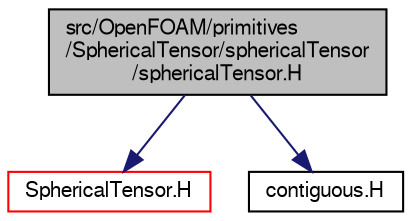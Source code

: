 digraph "src/OpenFOAM/primitives/SphericalTensor/sphericalTensor/sphericalTensor.H"
{
  bgcolor="transparent";
  edge [fontname="FreeSans",fontsize="10",labelfontname="FreeSans",labelfontsize="10"];
  node [fontname="FreeSans",fontsize="10",shape=record];
  Node0 [label="src/OpenFOAM/primitives\l/SphericalTensor/sphericalTensor\l/sphericalTensor.H",height=0.2,width=0.4,color="black", fillcolor="grey75", style="filled", fontcolor="black"];
  Node0 -> Node1 [color="midnightblue",fontsize="10",style="solid",fontname="FreeSans"];
  Node1 [label="SphericalTensor.H",height=0.2,width=0.4,color="red",URL="$a12563.html"];
  Node0 -> Node46 [color="midnightblue",fontsize="10",style="solid",fontname="FreeSans"];
  Node46 [label="contiguous.H",height=0.2,width=0.4,color="black",URL="$a12185.html",tooltip="Template function to specify if the data of a type are contiguous. "];
}
